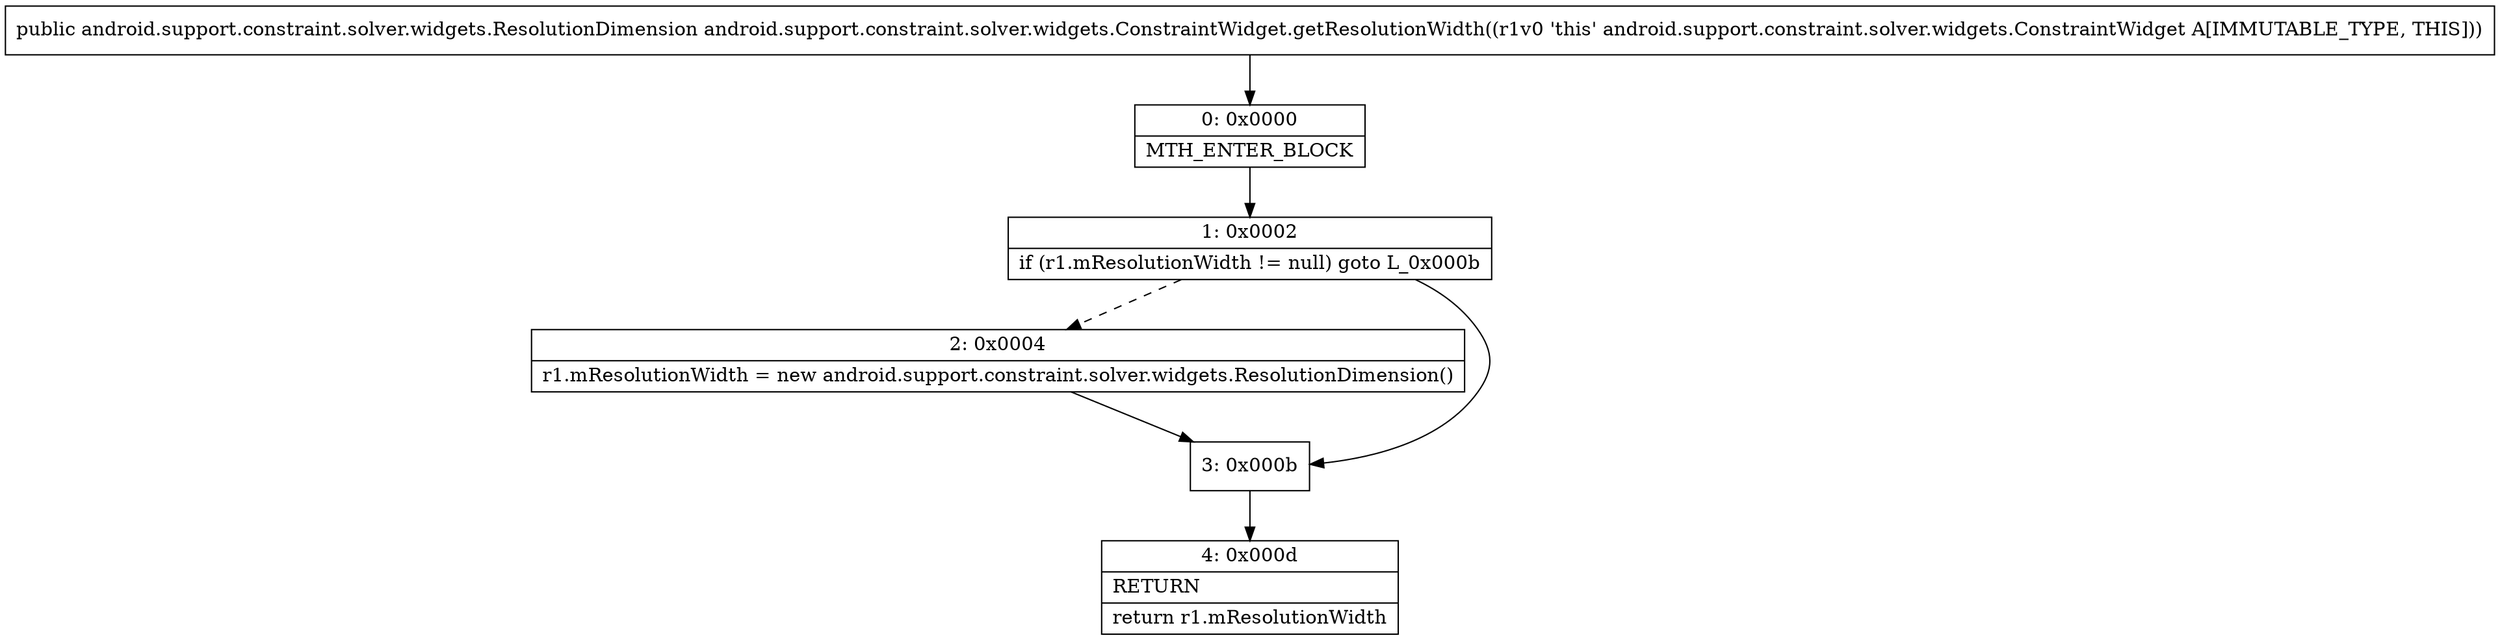 digraph "CFG forandroid.support.constraint.solver.widgets.ConstraintWidget.getResolutionWidth()Landroid\/support\/constraint\/solver\/widgets\/ResolutionDimension;" {
Node_0 [shape=record,label="{0\:\ 0x0000|MTH_ENTER_BLOCK\l}"];
Node_1 [shape=record,label="{1\:\ 0x0002|if (r1.mResolutionWidth != null) goto L_0x000b\l}"];
Node_2 [shape=record,label="{2\:\ 0x0004|r1.mResolutionWidth = new android.support.constraint.solver.widgets.ResolutionDimension()\l}"];
Node_3 [shape=record,label="{3\:\ 0x000b}"];
Node_4 [shape=record,label="{4\:\ 0x000d|RETURN\l|return r1.mResolutionWidth\l}"];
MethodNode[shape=record,label="{public android.support.constraint.solver.widgets.ResolutionDimension android.support.constraint.solver.widgets.ConstraintWidget.getResolutionWidth((r1v0 'this' android.support.constraint.solver.widgets.ConstraintWidget A[IMMUTABLE_TYPE, THIS])) }"];
MethodNode -> Node_0;
Node_0 -> Node_1;
Node_1 -> Node_2[style=dashed];
Node_1 -> Node_3;
Node_2 -> Node_3;
Node_3 -> Node_4;
}

